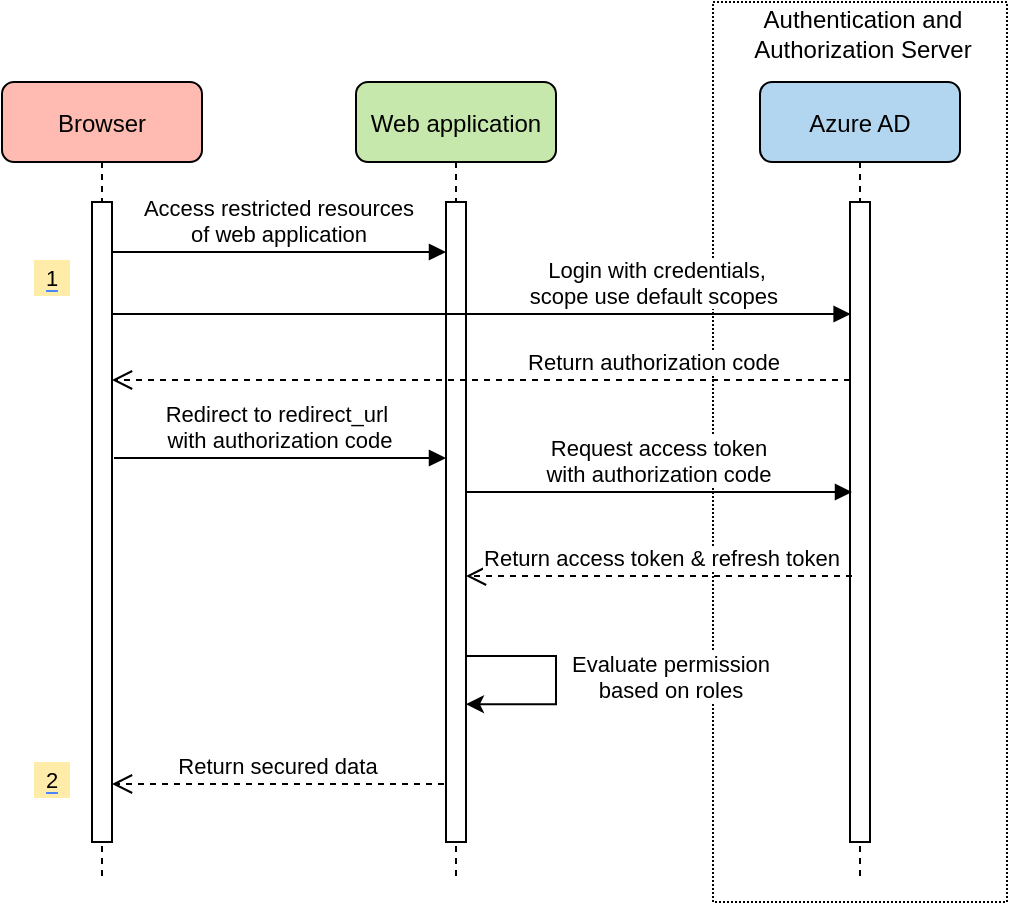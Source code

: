 <mxfile version="13.6.2" type="device"><diagram id="kgpKYQtTHZ0yAKxKKP6v" name="Page-1"><mxGraphModel dx="965" dy="567" grid="1" gridSize="10" guides="1" tooltips="1" connect="1" arrows="1" fold="1" page="1" pageScale="1" pageWidth="850" pageHeight="1100" math="0" shadow="0"><root><mxCell id="0"/><mxCell id="1" parent="0"/><mxCell id="8OaaKrN09oYVDXz9ovkA-6" value="" style="rounded=0;whiteSpace=wrap;html=1;dashed=1;dashPattern=1 1;" parent="1" vertex="1"><mxGeometry x="489.5" y="40" width="147" height="450" as="geometry"/></mxCell><mxCell id="3nuBFxr9cyL0pnOWT2aG-1" value="Browser" style="shape=umlLifeline;perimeter=lifelinePerimeter;container=1;collapsible=0;recursiveResize=0;rounded=1;shadow=0;strokeWidth=1;fillColor=#FFBBB1;" parent="1" vertex="1"><mxGeometry x="134" y="80" width="100" height="400" as="geometry"/></mxCell><mxCell id="3nuBFxr9cyL0pnOWT2aG-2" value="" style="points=[];perimeter=orthogonalPerimeter;rounded=0;shadow=0;strokeWidth=1;" parent="3nuBFxr9cyL0pnOWT2aG-1" vertex="1"><mxGeometry x="45" y="60" width="10" height="320" as="geometry"/></mxCell><mxCell id="3nuBFxr9cyL0pnOWT2aG-5" value="Web application" style="shape=umlLifeline;perimeter=lifelinePerimeter;container=1;collapsible=0;recursiveResize=0;rounded=1;shadow=0;strokeWidth=1;fillColor=#C7E8AC;" parent="1" vertex="1"><mxGeometry x="311" y="80" width="100" height="400" as="geometry"/></mxCell><mxCell id="3nuBFxr9cyL0pnOWT2aG-6" value="" style="points=[];perimeter=orthogonalPerimeter;rounded=0;shadow=0;strokeWidth=1;" parent="3nuBFxr9cyL0pnOWT2aG-5" vertex="1"><mxGeometry x="45" y="60" width="10" height="320" as="geometry"/></mxCell><mxCell id="3nuBFxr9cyL0pnOWT2aG-7" value="Return secured data" style="verticalAlign=bottom;endArrow=open;dashed=1;endSize=8;exitX=0;exitY=0.95;shadow=0;strokeWidth=1;fontSize=11;" parent="1" edge="1"><mxGeometry relative="1" as="geometry"><mxPoint x="189" y="431.0" as="targetPoint"/><mxPoint x="355" y="431.0" as="sourcePoint"/></mxGeometry></mxCell><mxCell id="3nuBFxr9cyL0pnOWT2aG-8" value="Access restricted resources &#10;of web application" style="verticalAlign=bottom;endArrow=block;shadow=0;strokeWidth=1;fontSize=11;" parent="1" edge="1"><mxGeometry relative="1" as="geometry"><mxPoint x="189" y="165" as="sourcePoint"/><mxPoint x="356" y="165" as="targetPoint"/></mxGeometry></mxCell><mxCell id="o5tUvNKxY8nh53MyDNSe-2" value="Azure AD " style="shape=umlLifeline;perimeter=lifelinePerimeter;container=1;collapsible=0;recursiveResize=0;rounded=1;shadow=0;strokeWidth=1;fillColor=#B2D6EF;" parent="1" vertex="1"><mxGeometry x="513" y="80" width="100" height="400" as="geometry"/></mxCell><mxCell id="o5tUvNKxY8nh53MyDNSe-3" value="" style="points=[];perimeter=orthogonalPerimeter;rounded=0;shadow=0;strokeWidth=1;" parent="o5tUvNKxY8nh53MyDNSe-2" vertex="1"><mxGeometry x="45" y="60" width="10" height="320" as="geometry"/></mxCell><mxCell id="o5tUvNKxY8nh53MyDNSe-7" value="&lt;span style=&quot;background-color: rgb(255, 236, 169); font-size: 11px;&quot;&gt;1&lt;/span&gt;" style="rounded=0;whiteSpace=wrap;html=1;labelBackgroundColor=#4A86FF;fillColor=#FFECA9;strokeColor=none;fontSize=11;" parent="1" vertex="1"><mxGeometry x="150" y="169" width="18" height="18" as="geometry"/></mxCell><mxCell id="o5tUvNKxY8nh53MyDNSe-8" value="Login with credentials,&#10;scope use default scopes " style="verticalAlign=bottom;endArrow=block;shadow=0;strokeWidth=1;fontSize=11;spacingTop=0;spacingRight=-3;" parent="1" edge="1"><mxGeometry x="0.468" relative="1" as="geometry"><mxPoint x="189" y="196" as="sourcePoint"/><mxPoint x="558.31" y="196" as="targetPoint"/><mxPoint as="offset"/></mxGeometry></mxCell><mxCell id="o5tUvNKxY8nh53MyDNSe-20" style="edgeStyle=orthogonalEdgeStyle;rounded=0;orthogonalLoop=1;jettySize=auto;html=1;entryX=1;entryY=0.479;entryDx=0;entryDy=0;entryPerimeter=0;fontSize=11;" parent="1" edge="1"><mxGeometry relative="1" as="geometry"><mxPoint x="366" y="391.12" as="targetPoint"/><mxPoint x="366" y="367.0" as="sourcePoint"/><Array as="points"><mxPoint x="411" y="367"/><mxPoint x="411" y="391"/></Array></mxGeometry></mxCell><mxCell id="o5tUvNKxY8nh53MyDNSe-21" value="Evaluate permission &#10;based on roles" style="edgeLabel;align=center;verticalAlign=middle;resizable=0;points=[];fontSize=11;spacingRight=0;spacingLeft=16;" parent="o5tUvNKxY8nh53MyDNSe-20" vertex="1" connectable="0"><mxGeometry x="-0.694" relative="1" as="geometry"><mxPoint x="76.76" y="9.99" as="offset"/></mxGeometry></mxCell><mxCell id="o5tUvNKxY8nh53MyDNSe-24" value="&lt;span style=&quot;background-color: rgb(255 , 236 , 169) ; font-size: 11px&quot;&gt;2&lt;/span&gt;" style="rounded=0;whiteSpace=wrap;html=1;labelBackgroundColor=#4A86FF;fillColor=#FFECA9;strokeColor=none;fontSize=11;" parent="1" vertex="1"><mxGeometry x="150" y="420" width="18" height="18" as="geometry"/></mxCell><mxCell id="tJP6bS9B5hXS_ld_FEM6-2" value="Request access token &#10;with authorization code" style="verticalAlign=bottom;endArrow=block;entryX=0;entryY=0;shadow=0;strokeWidth=1;fontSize=11;" parent="1" edge="1"><mxGeometry relative="1" as="geometry"><mxPoint x="366" y="285.0" as="sourcePoint"/><mxPoint x="559" y="285.0" as="targetPoint"/></mxGeometry></mxCell><mxCell id="tJP6bS9B5hXS_ld_FEM6-3" value="Return authorization code" style="verticalAlign=bottom;endArrow=open;dashed=1;endSize=8;shadow=0;strokeWidth=1;exitX=-0.007;exitY=0.617;exitDx=0;exitDy=0;exitPerimeter=0;spacingRight=-4;entryX=0.969;entryY=0.171;entryDx=0;entryDy=0;entryPerimeter=0;fontSize=11;" parent="1" edge="1"><mxGeometry x="-0.459" relative="1" as="geometry"><mxPoint x="189" y="229" as="targetPoint"/><mxPoint x="558" y="229" as="sourcePoint"/><mxPoint as="offset"/></mxGeometry></mxCell><mxCell id="tJP6bS9B5hXS_ld_FEM6-4" value="Redirect to redirect_url &#10;with authorization code" style="verticalAlign=bottom;endArrow=block;entryX=0;entryY=0;shadow=0;strokeWidth=1;fontSize=11;" parent="1" edge="1"><mxGeometry relative="1" as="geometry"><mxPoint x="190" y="268" as="sourcePoint"/><mxPoint x="356" y="268.0" as="targetPoint"/></mxGeometry></mxCell><mxCell id="tJP6bS9B5hXS_ld_FEM6-5" value="Return access token &amp; refresh token" style="verticalAlign=bottom;endArrow=open;dashed=1;endSize=8;shadow=0;strokeWidth=1;exitX=-0.007;exitY=0.617;exitDx=0;exitDy=0;exitPerimeter=0;spacingRight=-4;fontSize=11;" parent="1" edge="1"><mxGeometry x="0.005" relative="1" as="geometry"><mxPoint x="366" y="327" as="targetPoint"/><mxPoint x="559" y="327.0" as="sourcePoint"/><mxPoint as="offset"/></mxGeometry></mxCell><mxCell id="8OaaKrN09oYVDXz9ovkA-7" value="Authentication and Authorization Server" style="text;html=1;strokeColor=none;fillColor=none;align=center;verticalAlign=middle;whiteSpace=wrap;rounded=0;dashed=1;dashPattern=1 1;" parent="1" vertex="1"><mxGeometry x="502.5" y="46" width="122.5" height="20" as="geometry"/></mxCell></root></mxGraphModel></diagram></mxfile>